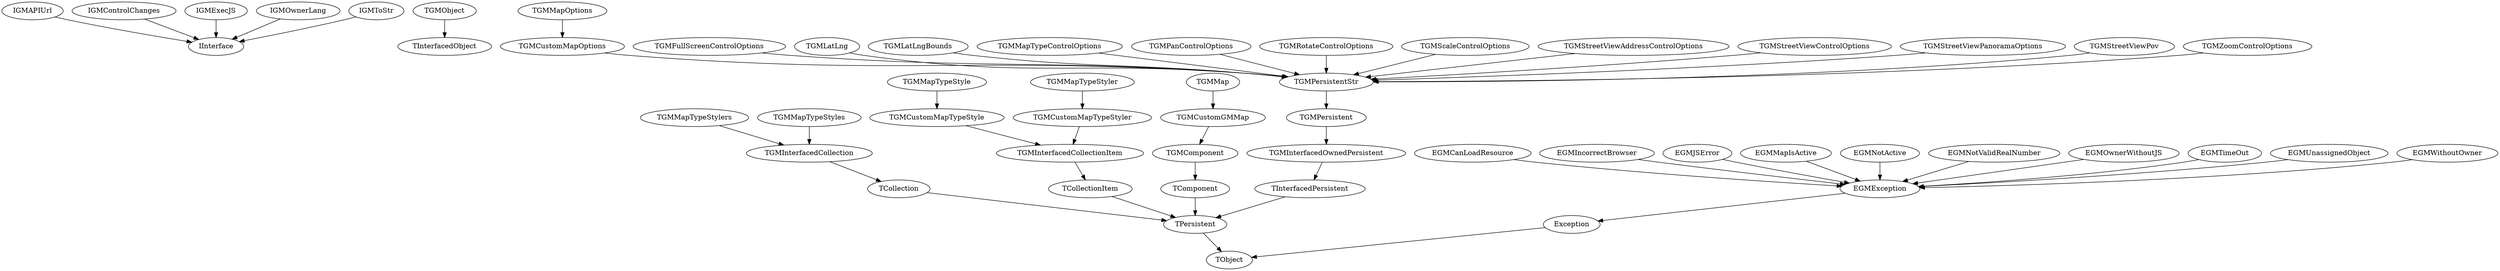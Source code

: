 DiGraph Classes {
  "IGMAPIUrl" -> "IInterface"
  "IGMAPIUrl" [href="GMClasses.IGMAPIUrl.html"]
  "IGMControlChanges" -> "IInterface"
  "IGMControlChanges" [href="GMClasses.IGMControlChanges.html"]
  "IGMExecJS" -> "IInterface"
  "IGMExecJS" [href="GMClasses.IGMExecJS.html"]
  "IGMOwnerLang" -> "IInterface"
  "IGMOwnerLang" [href="GMClasses.IGMOwnerLang.html"]
  "IGMToStr" -> "IInterface"
  "IGMToStr" [href="GMClasses.IGMToStr.html"]
  "TGMObject" -> "TInterfacedObject"
  "TGMObject" [href="GMClasses.TGMObject.html"]
  "Exception" -> "TObject"
  "EGMException" -> "Exception"
  "EGMException" [href="GMClasses.EGMException.html"]
  "EGMCanLoadResource" -> "EGMException"
  "EGMCanLoadResource" [href="GMClasses.EGMCanLoadResource.html"]
  "EGMIncorrectBrowser" -> "EGMException"
  "EGMIncorrectBrowser" [href="GMClasses.EGMIncorrectBrowser.html"]
  "EGMJSError" -> "EGMException"
  "EGMJSError" [href="GMClasses.EGMJSError.html"]
  "EGMMapIsActive" -> "EGMException"
  "EGMMapIsActive" [href="GMClasses.EGMMapIsActive.html"]
  "EGMNotActive" -> "EGMException"
  "EGMNotActive" [href="GMClasses.EGMNotActive.html"]
  "EGMNotValidRealNumber" -> "EGMException"
  "EGMNotValidRealNumber" [href="GMClasses.EGMNotValidRealNumber.html"]
  "EGMOwnerWithoutJS" -> "EGMException"
  "EGMOwnerWithoutJS" [href="GMClasses.EGMOwnerWithoutJS.html"]
  "EGMTimeOut" -> "EGMException"
  "EGMTimeOut" [href="GMClasses.EGMTimeOut.html"]
  "EGMUnassignedObject" -> "EGMException"
  "EGMUnassignedObject" [href="GMClasses.EGMUnassignedObject.html"]
  "EGMWithoutOwner" -> "EGMException"
  "EGMWithoutOwner" [href="GMClasses.EGMWithoutOwner.html"]
  "TPersistent" -> "TObject"
  "TCollection" -> "TPersistent"
  "TGMInterfacedCollection" -> "TCollection"
  "TGMInterfacedCollection" [href="GMClasses.TGMInterfacedCollection.html"]
  "TGMMapTypeStylers" -> "TGMInterfacedCollection"
  "TGMMapTypeStylers" [href="GMMap.VCL.TGMMapTypeStylers.html"]
  "TGMMapTypeStyles" -> "TGMInterfacedCollection"
  "TGMMapTypeStyles" [href="GMMap.VCL.TGMMapTypeStyles.html"]
  "TCollectionItem" -> "TPersistent"
  "TGMInterfacedCollectionItem" -> "TCollectionItem"
  "TGMInterfacedCollectionItem" [href="GMClasses.TGMInterfacedCollectionItem.html"]
  "TGMCustomMapTypeStyle" -> "TGMInterfacedCollectionItem"
  "TGMCustomMapTypeStyle" [href="GMMap.TGMCustomMapTypeStyle.html"]
  "TGMMapTypeStyle" -> "TGMCustomMapTypeStyle"
  "TGMMapTypeStyle" [href="GMMap.VCL.TGMMapTypeStyle.html"]
  "TGMCustomMapTypeStyler" -> "TGMInterfacedCollectionItem"
  "TGMCustomMapTypeStyler" [href="GMMap.TGMCustomMapTypeStyler.html"]
  "TGMMapTypeStyler" -> "TGMCustomMapTypeStyler"
  "TGMMapTypeStyler" [href="GMMap.VCL.TGMMapTypeStyler.html"]
  "TComponent" -> "TPersistent"
  "TGMComponent" -> "TComponent"
  "TGMComponent" [href="GMClasses.TGMComponent.html"]
  "TGMCustomGMMap" -> "TGMComponent"
  "TGMCustomGMMap" [href="GMMap.TGMCustomGMMap.html"]
  "TGMMap" -> "TGMCustomGMMap"
  "TGMMap" [href="GMMap.VCL.TGMMap.html"]
  "TInterfacedPersistent" -> "TPersistent"
  "TGMInterfacedOwnedPersistent" -> "TInterfacedPersistent"
  "TGMInterfacedOwnedPersistent" [href="GMClasses.TGMInterfacedOwnedPersistent.html"]
  "TGMPersistent" -> "TGMInterfacedOwnedPersistent"
  "TGMPersistent" [href="GMClasses.TGMPersistent.html"]
  "TGMPersistentStr" -> "TGMPersistent"
  "TGMPersistentStr" [href="GMClasses.TGMPersistentStr.html"]
  "TGMCustomMapOptions" -> "TGMPersistentStr"
  "TGMCustomMapOptions" [href="GMMap.TGMCustomMapOptions.html"]
  "TGMMapOptions" -> "TGMCustomMapOptions"
  "TGMMapOptions" [href="GMMap.VCL.TGMMapOptions.html"]
  "TGMFullScreenControlOptions" -> "TGMPersistentStr"
  "TGMFullScreenControlOptions" [href="GMMap.TGMFullScreenControlOptions.html"]
  "TGMLatLng" -> "TGMPersistentStr"
  "TGMLatLng" [href="GMLatLng.TGMLatLng.html"]
  "TGMLatLngBounds" -> "TGMPersistentStr"
  "TGMLatLngBounds" [href="GMLatLngBounds.TGMLatLngBounds.html"]
  "TGMMapTypeControlOptions" -> "TGMPersistentStr"
  "TGMMapTypeControlOptions" [href="GMMap.TGMMapTypeControlOptions.html"]
  "TGMPanControlOptions" -> "TGMPersistentStr"
  "TGMPanControlOptions" [href="GMMap.TGMPanControlOptions.html"]
  "TGMRotateControlOptions" -> "TGMPersistentStr"
  "TGMRotateControlOptions" [href="GMMap.TGMRotateControlOptions.html"]
  "TGMScaleControlOptions" -> "TGMPersistentStr"
  "TGMScaleControlOptions" [href="GMMap.TGMScaleControlOptions.html"]
  "TGMStreetViewAddressControlOptions" -> "TGMPersistentStr"
  "TGMStreetViewAddressControlOptions" [href="GMMap.TGMStreetViewAddressControlOptions.html"]
  "TGMStreetViewControlOptions" -> "TGMPersistentStr"
  "TGMStreetViewControlOptions" [href="GMMap.TGMStreetViewControlOptions.html"]
  "TGMStreetViewPanoramaOptions" -> "TGMPersistentStr"
  "TGMStreetViewPanoramaOptions" [href="GMMap.TGMStreetViewPanoramaOptions.html"]
  "TGMStreetViewPov" -> "TGMPersistentStr"
  "TGMStreetViewPov" [href="GMMap.TGMStreetViewPov.html"]
  "TGMZoomControlOptions" -> "TGMPersistentStr"
  "TGMZoomControlOptions" [href="GMMap.TGMZoomControlOptions.html"]
}
